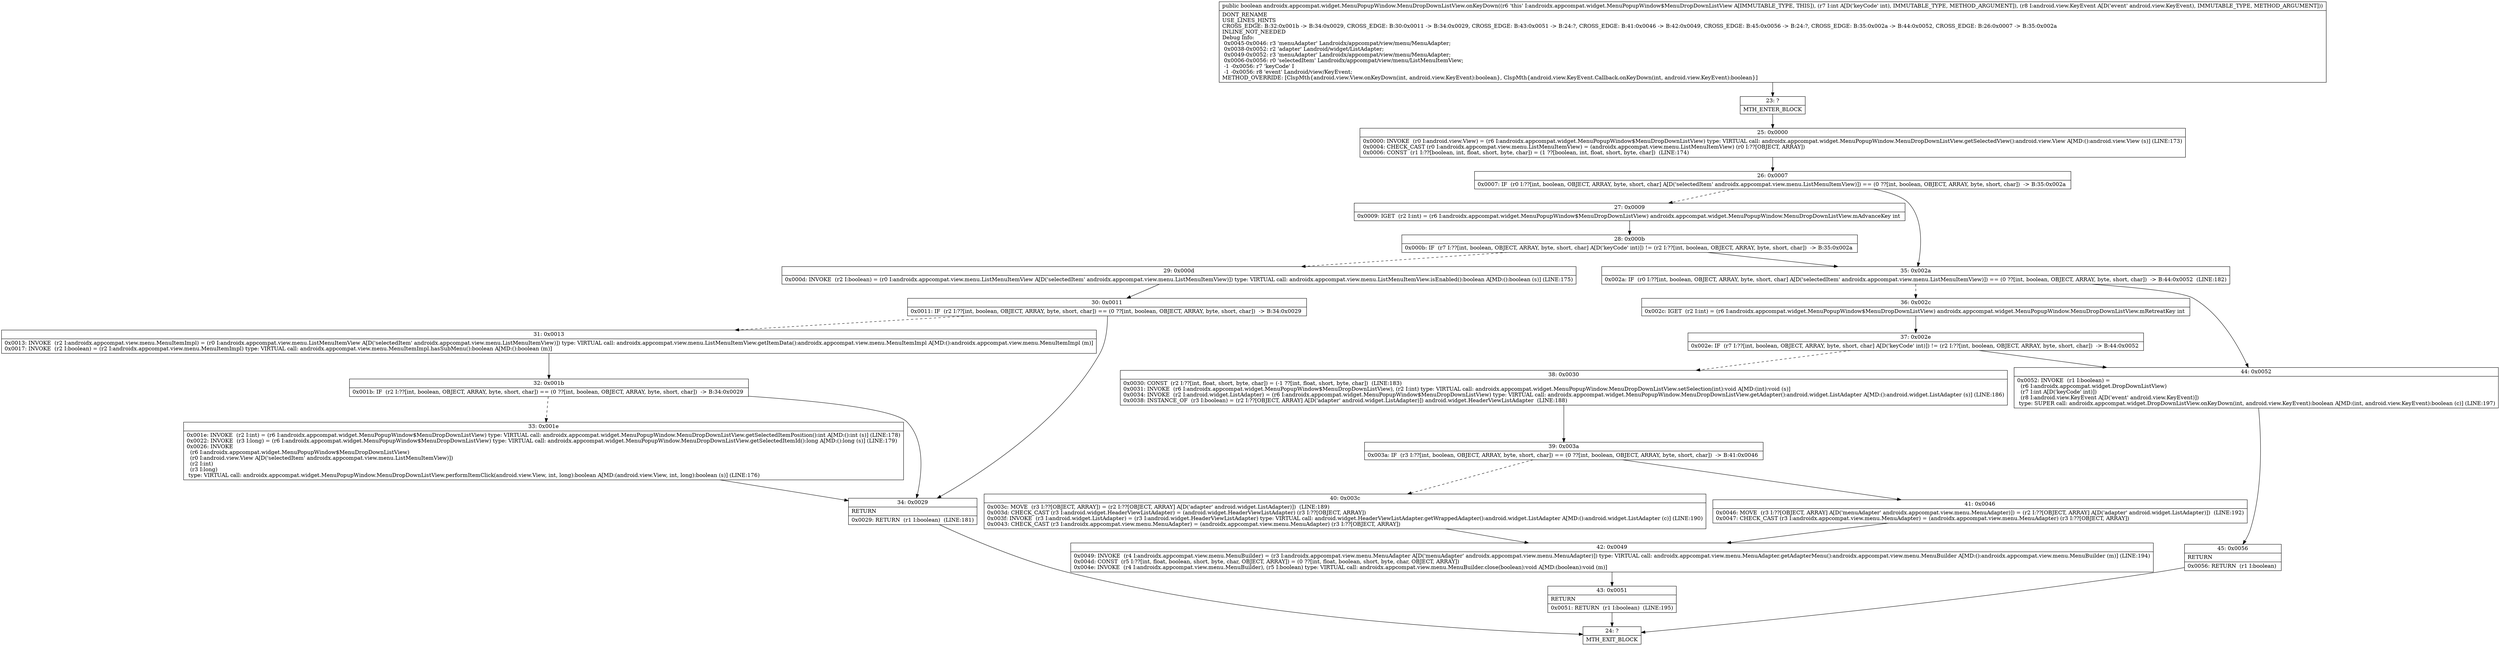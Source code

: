 digraph "CFG forandroidx.appcompat.widget.MenuPopupWindow.MenuDropDownListView.onKeyDown(ILandroid\/view\/KeyEvent;)Z" {
Node_23 [shape=record,label="{23\:\ ?|MTH_ENTER_BLOCK\l}"];
Node_25 [shape=record,label="{25\:\ 0x0000|0x0000: INVOKE  (r0 I:android.view.View) = (r6 I:androidx.appcompat.widget.MenuPopupWindow$MenuDropDownListView) type: VIRTUAL call: androidx.appcompat.widget.MenuPopupWindow.MenuDropDownListView.getSelectedView():android.view.View A[MD:():android.view.View (s)] (LINE:173)\l0x0004: CHECK_CAST (r0 I:androidx.appcompat.view.menu.ListMenuItemView) = (androidx.appcompat.view.menu.ListMenuItemView) (r0 I:??[OBJECT, ARRAY]) \l0x0006: CONST  (r1 I:??[boolean, int, float, short, byte, char]) = (1 ??[boolean, int, float, short, byte, char])  (LINE:174)\l}"];
Node_26 [shape=record,label="{26\:\ 0x0007|0x0007: IF  (r0 I:??[int, boolean, OBJECT, ARRAY, byte, short, char] A[D('selectedItem' androidx.appcompat.view.menu.ListMenuItemView)]) == (0 ??[int, boolean, OBJECT, ARRAY, byte, short, char])  \-\> B:35:0x002a \l}"];
Node_27 [shape=record,label="{27\:\ 0x0009|0x0009: IGET  (r2 I:int) = (r6 I:androidx.appcompat.widget.MenuPopupWindow$MenuDropDownListView) androidx.appcompat.widget.MenuPopupWindow.MenuDropDownListView.mAdvanceKey int \l}"];
Node_28 [shape=record,label="{28\:\ 0x000b|0x000b: IF  (r7 I:??[int, boolean, OBJECT, ARRAY, byte, short, char] A[D('keyCode' int)]) != (r2 I:??[int, boolean, OBJECT, ARRAY, byte, short, char])  \-\> B:35:0x002a \l}"];
Node_29 [shape=record,label="{29\:\ 0x000d|0x000d: INVOKE  (r2 I:boolean) = (r0 I:androidx.appcompat.view.menu.ListMenuItemView A[D('selectedItem' androidx.appcompat.view.menu.ListMenuItemView)]) type: VIRTUAL call: androidx.appcompat.view.menu.ListMenuItemView.isEnabled():boolean A[MD:():boolean (s)] (LINE:175)\l}"];
Node_30 [shape=record,label="{30\:\ 0x0011|0x0011: IF  (r2 I:??[int, boolean, OBJECT, ARRAY, byte, short, char]) == (0 ??[int, boolean, OBJECT, ARRAY, byte, short, char])  \-\> B:34:0x0029 \l}"];
Node_31 [shape=record,label="{31\:\ 0x0013|0x0013: INVOKE  (r2 I:androidx.appcompat.view.menu.MenuItemImpl) = (r0 I:androidx.appcompat.view.menu.ListMenuItemView A[D('selectedItem' androidx.appcompat.view.menu.ListMenuItemView)]) type: VIRTUAL call: androidx.appcompat.view.menu.ListMenuItemView.getItemData():androidx.appcompat.view.menu.MenuItemImpl A[MD:():androidx.appcompat.view.menu.MenuItemImpl (m)]\l0x0017: INVOKE  (r2 I:boolean) = (r2 I:androidx.appcompat.view.menu.MenuItemImpl) type: VIRTUAL call: androidx.appcompat.view.menu.MenuItemImpl.hasSubMenu():boolean A[MD:():boolean (m)]\l}"];
Node_32 [shape=record,label="{32\:\ 0x001b|0x001b: IF  (r2 I:??[int, boolean, OBJECT, ARRAY, byte, short, char]) == (0 ??[int, boolean, OBJECT, ARRAY, byte, short, char])  \-\> B:34:0x0029 \l}"];
Node_33 [shape=record,label="{33\:\ 0x001e|0x001e: INVOKE  (r2 I:int) = (r6 I:androidx.appcompat.widget.MenuPopupWindow$MenuDropDownListView) type: VIRTUAL call: androidx.appcompat.widget.MenuPopupWindow.MenuDropDownListView.getSelectedItemPosition():int A[MD:():int (s)] (LINE:178)\l0x0022: INVOKE  (r3 I:long) = (r6 I:androidx.appcompat.widget.MenuPopupWindow$MenuDropDownListView) type: VIRTUAL call: androidx.appcompat.widget.MenuPopupWindow.MenuDropDownListView.getSelectedItemId():long A[MD:():long (s)] (LINE:179)\l0x0026: INVOKE  \l  (r6 I:androidx.appcompat.widget.MenuPopupWindow$MenuDropDownListView)\l  (r0 I:android.view.View A[D('selectedItem' androidx.appcompat.view.menu.ListMenuItemView)])\l  (r2 I:int)\l  (r3 I:long)\l type: VIRTUAL call: androidx.appcompat.widget.MenuPopupWindow.MenuDropDownListView.performItemClick(android.view.View, int, long):boolean A[MD:(android.view.View, int, long):boolean (s)] (LINE:176)\l}"];
Node_34 [shape=record,label="{34\:\ 0x0029|RETURN\l|0x0029: RETURN  (r1 I:boolean)  (LINE:181)\l}"];
Node_24 [shape=record,label="{24\:\ ?|MTH_EXIT_BLOCK\l}"];
Node_35 [shape=record,label="{35\:\ 0x002a|0x002a: IF  (r0 I:??[int, boolean, OBJECT, ARRAY, byte, short, char] A[D('selectedItem' androidx.appcompat.view.menu.ListMenuItemView)]) == (0 ??[int, boolean, OBJECT, ARRAY, byte, short, char])  \-\> B:44:0x0052  (LINE:182)\l}"];
Node_36 [shape=record,label="{36\:\ 0x002c|0x002c: IGET  (r2 I:int) = (r6 I:androidx.appcompat.widget.MenuPopupWindow$MenuDropDownListView) androidx.appcompat.widget.MenuPopupWindow.MenuDropDownListView.mRetreatKey int \l}"];
Node_37 [shape=record,label="{37\:\ 0x002e|0x002e: IF  (r7 I:??[int, boolean, OBJECT, ARRAY, byte, short, char] A[D('keyCode' int)]) != (r2 I:??[int, boolean, OBJECT, ARRAY, byte, short, char])  \-\> B:44:0x0052 \l}"];
Node_38 [shape=record,label="{38\:\ 0x0030|0x0030: CONST  (r2 I:??[int, float, short, byte, char]) = (\-1 ??[int, float, short, byte, char])  (LINE:183)\l0x0031: INVOKE  (r6 I:androidx.appcompat.widget.MenuPopupWindow$MenuDropDownListView), (r2 I:int) type: VIRTUAL call: androidx.appcompat.widget.MenuPopupWindow.MenuDropDownListView.setSelection(int):void A[MD:(int):void (s)]\l0x0034: INVOKE  (r2 I:android.widget.ListAdapter) = (r6 I:androidx.appcompat.widget.MenuPopupWindow$MenuDropDownListView) type: VIRTUAL call: androidx.appcompat.widget.MenuPopupWindow.MenuDropDownListView.getAdapter():android.widget.ListAdapter A[MD:():android.widget.ListAdapter (s)] (LINE:186)\l0x0038: INSTANCE_OF  (r3 I:boolean) = (r2 I:??[OBJECT, ARRAY] A[D('adapter' android.widget.ListAdapter)]) android.widget.HeaderViewListAdapter  (LINE:188)\l}"];
Node_39 [shape=record,label="{39\:\ 0x003a|0x003a: IF  (r3 I:??[int, boolean, OBJECT, ARRAY, byte, short, char]) == (0 ??[int, boolean, OBJECT, ARRAY, byte, short, char])  \-\> B:41:0x0046 \l}"];
Node_40 [shape=record,label="{40\:\ 0x003c|0x003c: MOVE  (r3 I:??[OBJECT, ARRAY]) = (r2 I:??[OBJECT, ARRAY] A[D('adapter' android.widget.ListAdapter)])  (LINE:189)\l0x003d: CHECK_CAST (r3 I:android.widget.HeaderViewListAdapter) = (android.widget.HeaderViewListAdapter) (r3 I:??[OBJECT, ARRAY]) \l0x003f: INVOKE  (r3 I:android.widget.ListAdapter) = (r3 I:android.widget.HeaderViewListAdapter) type: VIRTUAL call: android.widget.HeaderViewListAdapter.getWrappedAdapter():android.widget.ListAdapter A[MD:():android.widget.ListAdapter (c)] (LINE:190)\l0x0043: CHECK_CAST (r3 I:androidx.appcompat.view.menu.MenuAdapter) = (androidx.appcompat.view.menu.MenuAdapter) (r3 I:??[OBJECT, ARRAY]) \l}"];
Node_42 [shape=record,label="{42\:\ 0x0049|0x0049: INVOKE  (r4 I:androidx.appcompat.view.menu.MenuBuilder) = (r3 I:androidx.appcompat.view.menu.MenuAdapter A[D('menuAdapter' androidx.appcompat.view.menu.MenuAdapter)]) type: VIRTUAL call: androidx.appcompat.view.menu.MenuAdapter.getAdapterMenu():androidx.appcompat.view.menu.MenuBuilder A[MD:():androidx.appcompat.view.menu.MenuBuilder (m)] (LINE:194)\l0x004d: CONST  (r5 I:??[int, float, boolean, short, byte, char, OBJECT, ARRAY]) = (0 ??[int, float, boolean, short, byte, char, OBJECT, ARRAY]) \l0x004e: INVOKE  (r4 I:androidx.appcompat.view.menu.MenuBuilder), (r5 I:boolean) type: VIRTUAL call: androidx.appcompat.view.menu.MenuBuilder.close(boolean):void A[MD:(boolean):void (m)]\l}"];
Node_43 [shape=record,label="{43\:\ 0x0051|RETURN\l|0x0051: RETURN  (r1 I:boolean)  (LINE:195)\l}"];
Node_41 [shape=record,label="{41\:\ 0x0046|0x0046: MOVE  (r3 I:??[OBJECT, ARRAY] A[D('menuAdapter' androidx.appcompat.view.menu.MenuAdapter)]) = (r2 I:??[OBJECT, ARRAY] A[D('adapter' android.widget.ListAdapter)])  (LINE:192)\l0x0047: CHECK_CAST (r3 I:androidx.appcompat.view.menu.MenuAdapter) = (androidx.appcompat.view.menu.MenuAdapter) (r3 I:??[OBJECT, ARRAY]) \l}"];
Node_44 [shape=record,label="{44\:\ 0x0052|0x0052: INVOKE  (r1 I:boolean) = \l  (r6 I:androidx.appcompat.widget.DropDownListView)\l  (r7 I:int A[D('keyCode' int)])\l  (r8 I:android.view.KeyEvent A[D('event' android.view.KeyEvent)])\l type: SUPER call: androidx.appcompat.widget.DropDownListView.onKeyDown(int, android.view.KeyEvent):boolean A[MD:(int, android.view.KeyEvent):boolean (c)] (LINE:197)\l}"];
Node_45 [shape=record,label="{45\:\ 0x0056|RETURN\l|0x0056: RETURN  (r1 I:boolean) \l}"];
MethodNode[shape=record,label="{public boolean androidx.appcompat.widget.MenuPopupWindow.MenuDropDownListView.onKeyDown((r6 'this' I:androidx.appcompat.widget.MenuPopupWindow$MenuDropDownListView A[IMMUTABLE_TYPE, THIS]), (r7 I:int A[D('keyCode' int), IMMUTABLE_TYPE, METHOD_ARGUMENT]), (r8 I:android.view.KeyEvent A[D('event' android.view.KeyEvent), IMMUTABLE_TYPE, METHOD_ARGUMENT]))  | DONT_RENAME\lUSE_LINES_HINTS\lCROSS_EDGE: B:32:0x001b \-\> B:34:0x0029, CROSS_EDGE: B:30:0x0011 \-\> B:34:0x0029, CROSS_EDGE: B:43:0x0051 \-\> B:24:?, CROSS_EDGE: B:41:0x0046 \-\> B:42:0x0049, CROSS_EDGE: B:45:0x0056 \-\> B:24:?, CROSS_EDGE: B:35:0x002a \-\> B:44:0x0052, CROSS_EDGE: B:26:0x0007 \-\> B:35:0x002a\lINLINE_NOT_NEEDED\lDebug Info:\l  0x0045\-0x0046: r3 'menuAdapter' Landroidx\/appcompat\/view\/menu\/MenuAdapter;\l  0x0038\-0x0052: r2 'adapter' Landroid\/widget\/ListAdapter;\l  0x0049\-0x0052: r3 'menuAdapter' Landroidx\/appcompat\/view\/menu\/MenuAdapter;\l  0x0006\-0x0056: r0 'selectedItem' Landroidx\/appcompat\/view\/menu\/ListMenuItemView;\l  \-1 \-0x0056: r7 'keyCode' I\l  \-1 \-0x0056: r8 'event' Landroid\/view\/KeyEvent;\lMETHOD_OVERRIDE: [ClspMth\{android.view.View.onKeyDown(int, android.view.KeyEvent):boolean\}, ClspMth\{android.view.KeyEvent.Callback.onKeyDown(int, android.view.KeyEvent):boolean\}]\l}"];
MethodNode -> Node_23;Node_23 -> Node_25;
Node_25 -> Node_26;
Node_26 -> Node_27[style=dashed];
Node_26 -> Node_35;
Node_27 -> Node_28;
Node_28 -> Node_29[style=dashed];
Node_28 -> Node_35;
Node_29 -> Node_30;
Node_30 -> Node_31[style=dashed];
Node_30 -> Node_34;
Node_31 -> Node_32;
Node_32 -> Node_33[style=dashed];
Node_32 -> Node_34;
Node_33 -> Node_34;
Node_34 -> Node_24;
Node_35 -> Node_36[style=dashed];
Node_35 -> Node_44;
Node_36 -> Node_37;
Node_37 -> Node_38[style=dashed];
Node_37 -> Node_44;
Node_38 -> Node_39;
Node_39 -> Node_40[style=dashed];
Node_39 -> Node_41;
Node_40 -> Node_42;
Node_42 -> Node_43;
Node_43 -> Node_24;
Node_41 -> Node_42;
Node_44 -> Node_45;
Node_45 -> Node_24;
}

